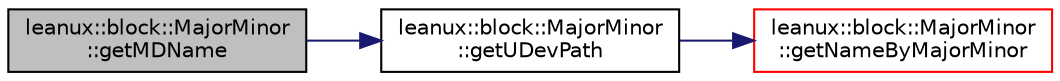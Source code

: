 digraph "leanux::block::MajorMinor::getMDName"
{
 // LATEX_PDF_SIZE
  bgcolor="transparent";
  edge [fontname="Helvetica",fontsize="10",labelfontname="Helvetica",labelfontsize="10"];
  node [fontname="Helvetica",fontsize="10",shape=record];
  rankdir="LR";
  Node1 [label="leanux::block::MajorMinor\l::getMDName",height=0.2,width=0.4,color="black", fillcolor="grey75", style="filled", fontcolor="black",tooltip="Get the device MetaDisk name or empty if the device is not an MetaDisk."];
  Node1 -> Node2 [color="midnightblue",fontsize="10",style="solid",fontname="Helvetica"];
  Node2 [label="leanux::block::MajorMinor\l::getUDevPath",height=0.2,width=0.4,color="black",URL="$classleanux_1_1block_1_1MajorMinor.html#a7ef43192321c82d296575f35b69c52d4",tooltip="Get the udev path for the device."];
  Node2 -> Node3 [color="midnightblue",fontsize="10",style="solid",fontname="Helvetica"];
  Node3 [label="leanux::block::MajorMinor\l::getNameByMajorMinor",height=0.2,width=0.4,color="red",URL="$classleanux_1_1block_1_1MajorMinor.html#adc3f437e329318ee21bddbbebaeb740e",tooltip="Get the DeviceName for the MajorMinor."];
}
